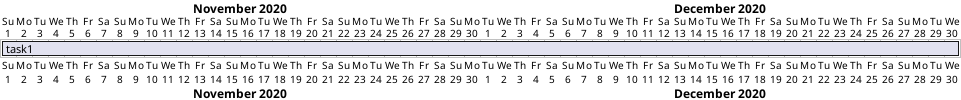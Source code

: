 {
  "sha1": "ajlhp23hlnm5ec80jt17gu26o88ezgb",
  "insertion": {
    "when": "2024-05-30T20:48:21.890Z",
    "url": "https://forum.plantuml.net/10831/gantt-year-incorrect-for-december",
    "user": "plantuml@gmail.com"
  }
}
@startgantt
project starts on 2020-11-01
[task1] starts on 2020-11-01 and ends on 2020-12-30
@endgantt
